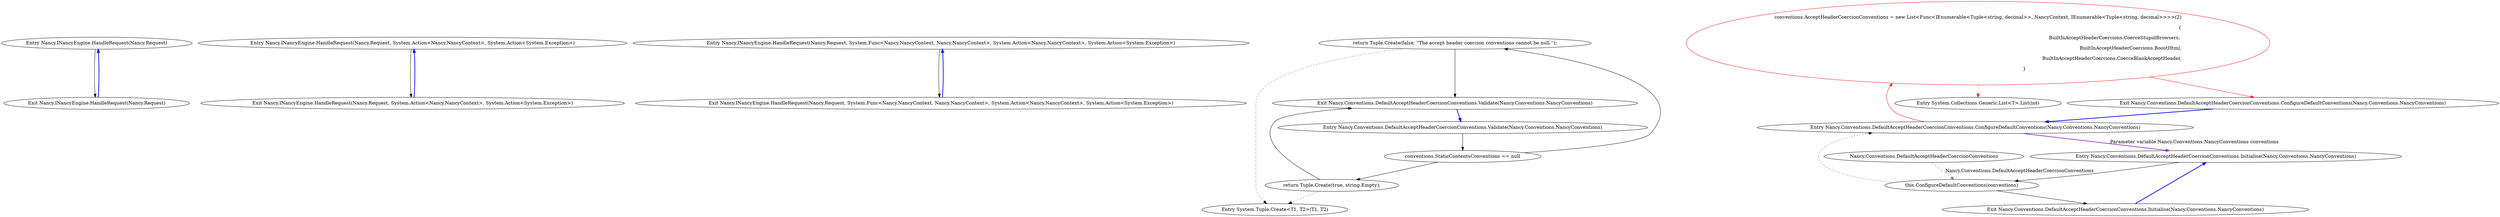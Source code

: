 digraph  {
n0 [label="Entry Nancy.INancyEngine.HandleRequest(Nancy.Request)", span="21-21", cluster="Nancy.INancyEngine.HandleRequest(Nancy.Request)"];
n1 [label="Exit Nancy.INancyEngine.HandleRequest(Nancy.Request)", span="21-21", cluster="Nancy.INancyEngine.HandleRequest(Nancy.Request)"];
n2 [label="Entry Nancy.INancyEngine.HandleRequest(Nancy.Request, System.Action<Nancy.NancyContext>, System.Action<System.Exception>)", span="29-29", cluster="Nancy.INancyEngine.HandleRequest(Nancy.Request, System.Action<Nancy.NancyContext>, System.Action<System.Exception>)"];
n3 [label="Exit Nancy.INancyEngine.HandleRequest(Nancy.Request, System.Action<Nancy.NancyContext>, System.Action<System.Exception>)", span="29-29", cluster="Nancy.INancyEngine.HandleRequest(Nancy.Request, System.Action<Nancy.NancyContext>, System.Action<System.Exception>)"];
n4 [label="Entry Nancy.INancyEngine.HandleRequest(Nancy.Request, System.Func<Nancy.NancyContext, Nancy.NancyContext>, System.Action<Nancy.NancyContext>, System.Action<System.Exception>)", span="38-38", cluster="Nancy.INancyEngine.HandleRequest(Nancy.Request, System.Func<Nancy.NancyContext, Nancy.NancyContext>, System.Action<Nancy.NancyContext>, System.Action<System.Exception>)"];
n5 [label="Exit Nancy.INancyEngine.HandleRequest(Nancy.Request, System.Func<Nancy.NancyContext, Nancy.NancyContext>, System.Action<Nancy.NancyContext>, System.Action<System.Exception>)", span="38-38", cluster="Nancy.INancyEngine.HandleRequest(Nancy.Request, System.Func<Nancy.NancyContext, Nancy.NancyContext>, System.Action<Nancy.NancyContext>, System.Action<System.Exception>)"];
m0_9 [label="Entry System.Tuple.Create<T1, T2>(T1, T2)", span="0-0", cluster="System.Tuple.Create<T1, T2>(T1, T2)", file="DefaultAcceptHeaderCoercionConventions.cs"];
m0_12 [label="Entry System.Collections.Generic.List<T>.List(int)", span="0-0", cluster="System.Collections.Generic.List<T>.List(int)", file="DefaultAcceptHeaderCoercionConventions.cs"];
m0_0 [label="Entry Nancy.Conventions.DefaultAcceptHeaderCoercionConventions.Initialise(Nancy.Conventions.NancyConventions)", span="10-10", cluster="Nancy.Conventions.DefaultAcceptHeaderCoercionConventions.Initialise(Nancy.Conventions.NancyConventions)", file="DefaultAcceptHeaderCoercionConventions.cs"];
m0_1 [label="this.ConfigureDefaultConventions(conventions)", span="12-12", cluster="Nancy.Conventions.DefaultAcceptHeaderCoercionConventions.Initialise(Nancy.Conventions.NancyConventions)", file="DefaultAcceptHeaderCoercionConventions.cs"];
m0_2 [label="Exit Nancy.Conventions.DefaultAcceptHeaderCoercionConventions.Initialise(Nancy.Conventions.NancyConventions)", span="10-10", cluster="Nancy.Conventions.DefaultAcceptHeaderCoercionConventions.Initialise(Nancy.Conventions.NancyConventions)", file="DefaultAcceptHeaderCoercionConventions.cs"];
m0_4 [label="Entry Nancy.Conventions.DefaultAcceptHeaderCoercionConventions.Validate(Nancy.Conventions.NancyConventions)", span="15-15", cluster="Nancy.Conventions.DefaultAcceptHeaderCoercionConventions.Validate(Nancy.Conventions.NancyConventions)", file="DefaultAcceptHeaderCoercionConventions.cs"];
m0_5 [label="conventions.StaticContentsConventions == null", span="17-17", cluster="Nancy.Conventions.DefaultAcceptHeaderCoercionConventions.Validate(Nancy.Conventions.NancyConventions)", file="DefaultAcceptHeaderCoercionConventions.cs"];
m0_6 [label="return Tuple.Create(false, ''The accept header coercion conventions cannot be null.'');", span="19-19", cluster="Nancy.Conventions.DefaultAcceptHeaderCoercionConventions.Validate(Nancy.Conventions.NancyConventions)", file="DefaultAcceptHeaderCoercionConventions.cs"];
m0_7 [label="return Tuple.Create(true, string.Empty);", span="22-22", cluster="Nancy.Conventions.DefaultAcceptHeaderCoercionConventions.Validate(Nancy.Conventions.NancyConventions)", file="DefaultAcceptHeaderCoercionConventions.cs"];
m0_8 [label="Exit Nancy.Conventions.DefaultAcceptHeaderCoercionConventions.Validate(Nancy.Conventions.NancyConventions)", span="15-15", cluster="Nancy.Conventions.DefaultAcceptHeaderCoercionConventions.Validate(Nancy.Conventions.NancyConventions)", file="DefaultAcceptHeaderCoercionConventions.cs"];
m0_3 [label="Entry Nancy.Conventions.DefaultAcceptHeaderCoercionConventions.ConfigureDefaultConventions(Nancy.Conventions.NancyConventions)", span="25-25", cluster="Nancy.Conventions.DefaultAcceptHeaderCoercionConventions.ConfigureDefaultConventions(Nancy.Conventions.NancyConventions)", file="DefaultAcceptHeaderCoercionConventions.cs"];
m0_10 [label="conventions.AcceptHeaderCoercionConventions = new List<Func<IEnumerable<Tuple<string, decimal>>, NancyContext, IEnumerable<Tuple<string, decimal>>>>(2)\r\n                                                              {\r\n                                                                  BuiltInAcceptHeaderCoercions.CoerceStupidBrowsers, \r\n                                                                  BuiltInAcceptHeaderCoercions.BoostHtml,\r\n                                                                  BuiltInAcceptHeaderCoercions.CoerceBlankAcceptHeader,\r\n                                                              }", span="27-32", cluster="Nancy.Conventions.DefaultAcceptHeaderCoercionConventions.ConfigureDefaultConventions(Nancy.Conventions.NancyConventions)", color=red, community=0, file="DefaultAcceptHeaderCoercionConventions.cs"];
m0_11 [label="Exit Nancy.Conventions.DefaultAcceptHeaderCoercionConventions.ConfigureDefaultConventions(Nancy.Conventions.NancyConventions)", span="25-25", cluster="Nancy.Conventions.DefaultAcceptHeaderCoercionConventions.ConfigureDefaultConventions(Nancy.Conventions.NancyConventions)", file="DefaultAcceptHeaderCoercionConventions.cs"];
m0_13 [label="Nancy.Conventions.DefaultAcceptHeaderCoercionConventions", span="", file="DefaultAcceptHeaderCoercionConventions.cs"];
n0 -> n1  [key=0, style=solid];
n1 -> n0  [key=0, style=bold, color=blue];
n2 -> n3  [key=0, style=solid];
n3 -> n2  [key=0, style=bold, color=blue];
n4 -> n5  [key=0, style=solid];
n5 -> n4  [key=0, style=bold, color=blue];
m0_0 -> m0_1  [key=0, style=solid];
m0_1 -> m0_2  [key=0, style=solid];
m0_1 -> m0_3  [key=2, style=dotted];
m0_2 -> m0_0  [key=0, style=bold, color=blue];
m0_4 -> m0_5  [key=0, style=solid];
m0_5 -> m0_6  [key=0, style=solid];
m0_5 -> m0_7  [key=0, style=solid];
m0_6 -> m0_8  [key=0, style=solid];
m0_6 -> m0_9  [key=2, style=dotted];
m0_7 -> m0_8  [key=0, style=solid];
m0_7 -> m0_9  [key=2, style=dotted];
m0_8 -> m0_4  [key=0, style=bold, color=blue];
m0_3 -> m0_10  [key=0, style=solid, color=red];
m0_3 -> m0_0  [key=3, color=darkorchid, style=bold, label="Parameter variable Nancy.Conventions.NancyConventions conventions"];
m0_10 -> m0_11  [key=0, style=solid, color=red];
m0_10 -> m0_12  [key=2, style=dotted, color=red];
m0_11 -> m0_3  [key=0, style=bold, color=blue];
m0_13 -> m0_1  [key=1, style=dashed, color=darkseagreen4, label="Nancy.Conventions.DefaultAcceptHeaderCoercionConventions"];
}
